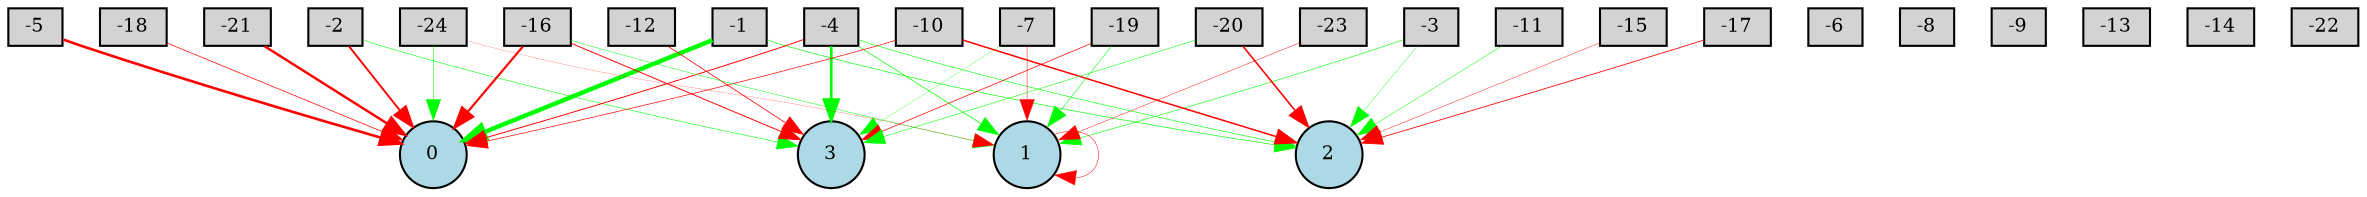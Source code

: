 digraph {
	node [fontsize=9 height=0.2 shape=circle width=0.2]
	-1 [fillcolor=lightgray shape=box style=filled]
	-2 [fillcolor=lightgray shape=box style=filled]
	-3 [fillcolor=lightgray shape=box style=filled]
	-4 [fillcolor=lightgray shape=box style=filled]
	-5 [fillcolor=lightgray shape=box style=filled]
	-6 [fillcolor=lightgray shape=box style=filled]
	-7 [fillcolor=lightgray shape=box style=filled]
	-8 [fillcolor=lightgray shape=box style=filled]
	-9 [fillcolor=lightgray shape=box style=filled]
	-10 [fillcolor=lightgray shape=box style=filled]
	-11 [fillcolor=lightgray shape=box style=filled]
	-12 [fillcolor=lightgray shape=box style=filled]
	-13 [fillcolor=lightgray shape=box style=filled]
	-14 [fillcolor=lightgray shape=box style=filled]
	-15 [fillcolor=lightgray shape=box style=filled]
	-16 [fillcolor=lightgray shape=box style=filled]
	-17 [fillcolor=lightgray shape=box style=filled]
	-18 [fillcolor=lightgray shape=box style=filled]
	-19 [fillcolor=lightgray shape=box style=filled]
	-20 [fillcolor=lightgray shape=box style=filled]
	-21 [fillcolor=lightgray shape=box style=filled]
	-22 [fillcolor=lightgray shape=box style=filled]
	-23 [fillcolor=lightgray shape=box style=filled]
	-24 [fillcolor=lightgray shape=box style=filled]
	0 [fillcolor=lightblue style=filled]
	1 [fillcolor=lightblue style=filled]
	2 [fillcolor=lightblue style=filled]
	3 [fillcolor=lightblue style=filled]
	-20 -> 2 [color=red penwidth=0.7570381104078457 style=solid]
	-10 -> 2 [color=red penwidth=0.7209137553633601 style=solid]
	-2 -> 0 [color=red penwidth=0.9160480672090922 style=solid]
	-19 -> 3 [color=red penwidth=0.33993559053003786 style=solid]
	-24 -> 1 [color=red penwidth=0.1015977088187262 style=solid]
	-16 -> 3 [color=red penwidth=0.45637191356472084 style=solid]
	-15 -> 2 [color=red penwidth=0.2054206343882954 style=solid]
	-4 -> 2 [color=green penwidth=0.2983727476227753 style=solid]
	-20 -> 3 [color=green penwidth=0.25897360437557215 style=solid]
	-1 -> 0 [color=green penwidth=2.1179642034204518 style=solid]
	-4 -> 3 [color=green penwidth=1.278383120648178 style=solid]
	-21 -> 0 [color=red penwidth=1.1729881231607344 style=solid]
	-16 -> 0 [color=red penwidth=1.0325837123930452 style=solid]
	-3 -> 2 [color=green penwidth=0.17538159233219042 style=solid]
	-7 -> 3 [color=green penwidth=0.14296642107457586 style=solid]
	1 -> 1 [color=red penwidth=0.23771210835931694 style=solid]
	-18 -> 0 [color=red penwidth=0.3439504891756563 style=solid]
	-5 -> 0 [color=red penwidth=1.251604274584908 style=solid]
	-19 -> 1 [color=green penwidth=0.26909547561798175 style=solid]
	-17 -> 2 [color=red penwidth=0.39652727891660033 style=solid]
	-1 -> 2 [color=green penwidth=0.31109133008821077 style=solid]
	-16 -> 1 [color=green penwidth=0.22506024793057444 style=solid]
	-3 -> 1 [color=green penwidth=0.2861763506638191 style=solid]
	-4 -> 0 [color=red penwidth=0.4597640033927959 style=solid]
	-23 -> 1 [color=red penwidth=0.2134105760890886 style=solid]
	-12 -> 3 [color=red penwidth=0.3693398580377196 style=solid]
	-2 -> 3 [color=green penwidth=0.2745127161733996 style=solid]
	-24 -> 0 [color=green penwidth=0.2540651520382222 style=solid]
	-11 -> 2 [color=green penwidth=0.23690103743847873 style=solid]
	-10 -> 0 [color=red penwidth=0.3263682630172726 style=solid]
	-4 -> 1 [color=green penwidth=0.34774035470370446 style=solid]
	-7 -> 1 [color=red penwidth=0.22564751224102975 style=solid]
}
